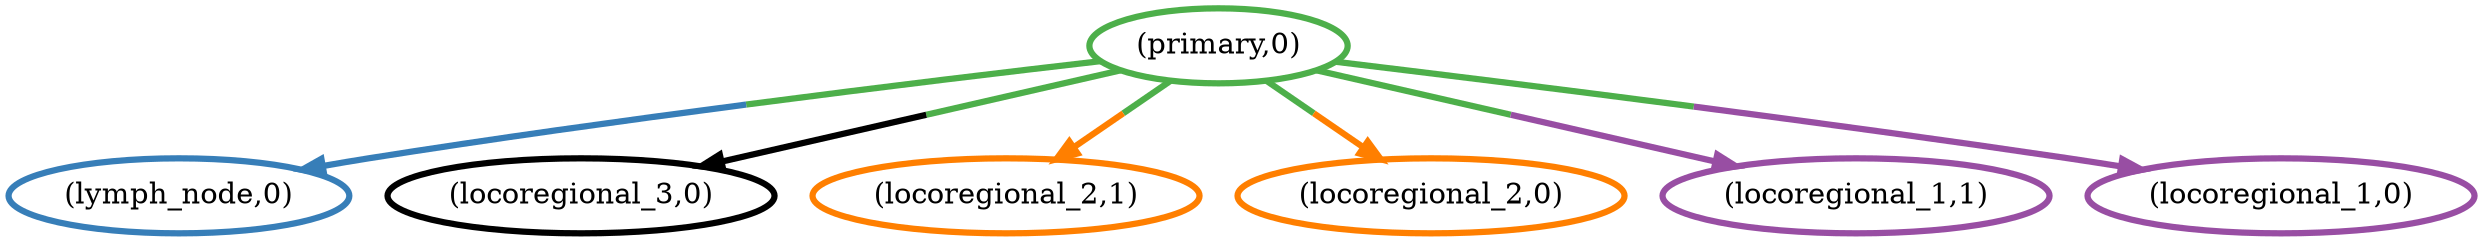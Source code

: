 digraph G {
	6 [penwidth=3,colorscheme=set19,color=2,label="(lymph_node,0)"]
	5 [penwidth=3,colorscheme=set19,color=38272,label="(locoregional_3,0)"]
	4 [penwidth=3,colorscheme=set19,color=5,label="(locoregional_2,1)"]
	3 [penwidth=3,colorscheme=set19,color=5,label="(locoregional_2,0)"]
	2 [penwidth=3,colorscheme=set19,color=4,label="(locoregional_1,1)"]
	1 [penwidth=3,colorscheme=set19,color=4,label="(locoregional_1,0)"]
	0 [penwidth=3,colorscheme=set19,color=3,label="(primary,0)"]
	0 -> 6 [penwidth=3,colorscheme=set19,color="3;0.5:2"]
	0 -> 5 [penwidth=3,colorscheme=set19,color="3;0.5:38272"]
	0 -> 4 [penwidth=3,colorscheme=set19,color="3;0.5:5"]
	0 -> 3 [penwidth=3,colorscheme=set19,color="3;0.5:5"]
	0 -> 2 [penwidth=3,colorscheme=set19,color="3;0.5:4"]
	0 -> 1 [penwidth=3,colorscheme=set19,color="3;0.5:4"]
}